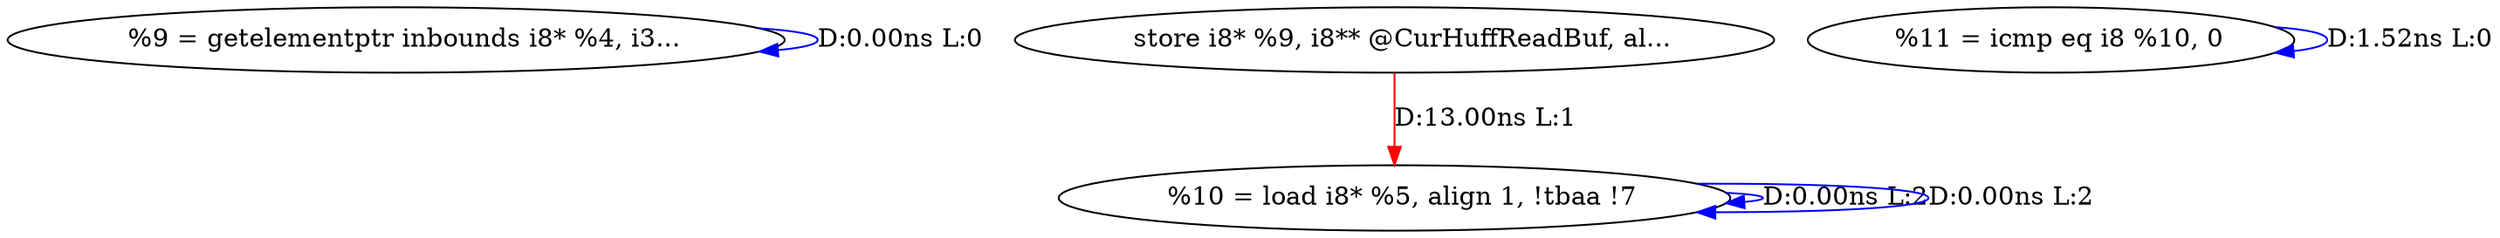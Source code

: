 digraph {
Node0x4112ba0[label="  %9 = getelementptr inbounds i8* %4, i3..."];
Node0x4112ba0 -> Node0x4112ba0[label="D:0.00ns L:0",color=blue];
Node0x4112e20[label="  %10 = load i8* %5, align 1, !tbaa !7"];
Node0x4112ce0[label="  store i8* %9, i8** @CurHuffReadBuf, al..."];
Node0x4112ce0 -> Node0x4112e20[label="D:13.00ns L:1",color=red];
Node0x4112e20 -> Node0x4112e20[label="D:0.00ns L:2",color=blue];
Node0x4112e20 -> Node0x4112e20[label="D:0.00ns L:2",color=blue];
Node0x4112f60[label="  %11 = icmp eq i8 %10, 0"];
Node0x4112f60 -> Node0x4112f60[label="D:1.52ns L:0",color=blue];
}
